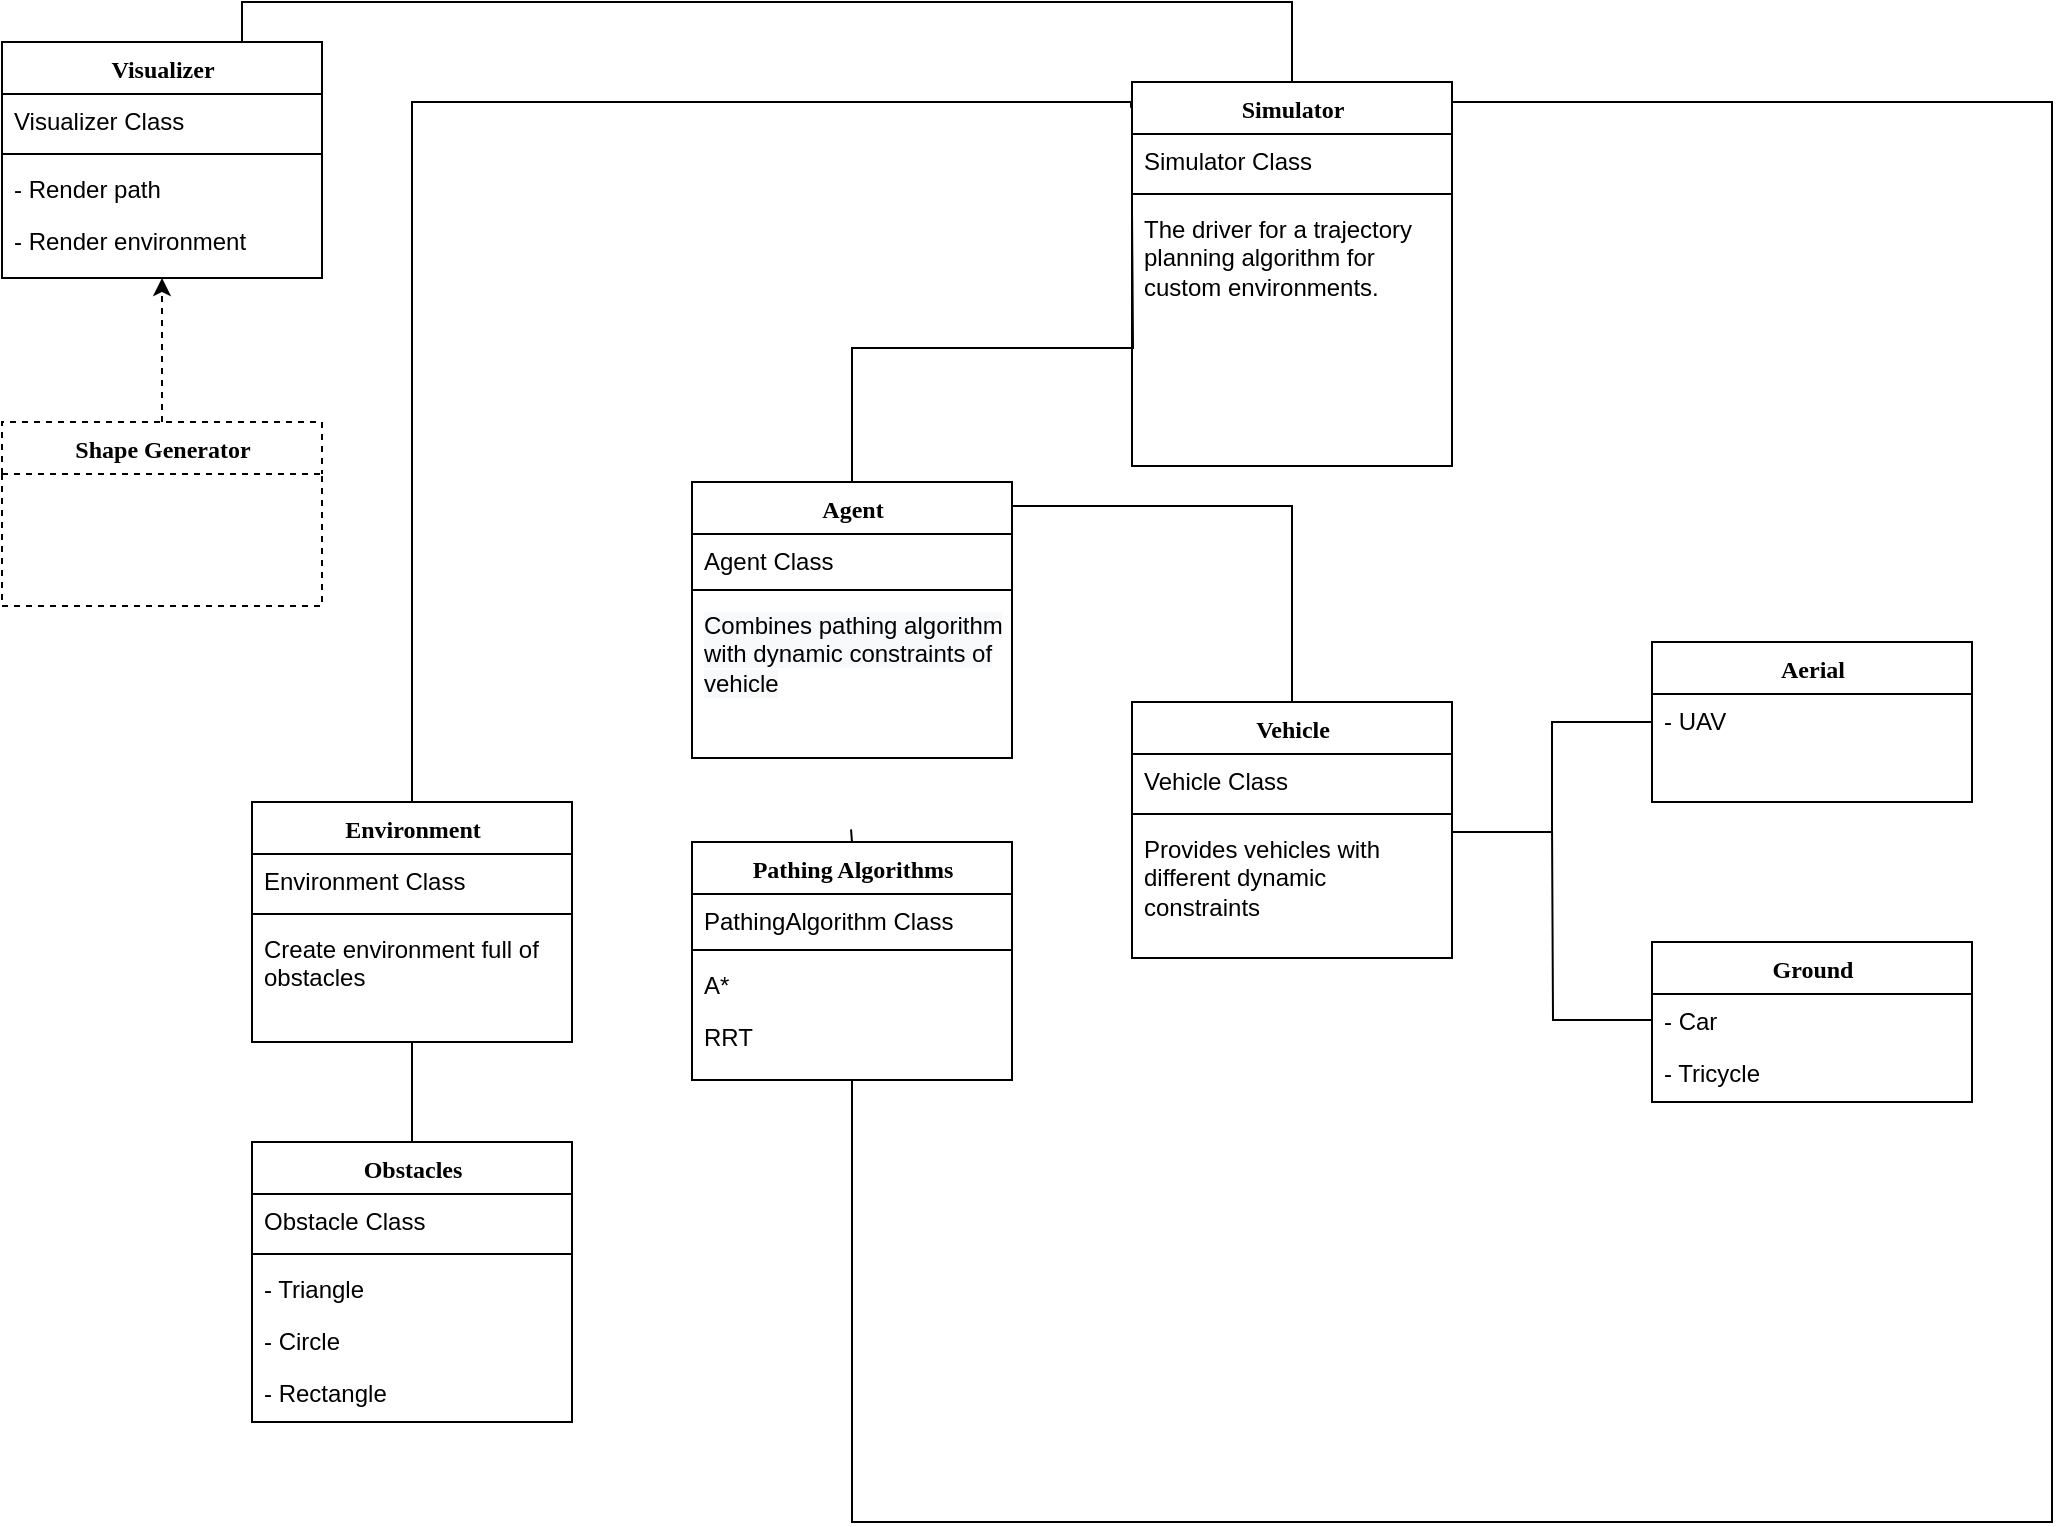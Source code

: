 <mxfile version="15.9.1" type="device"><diagram name="Page-1" id="6133507b-19e7-1e82-6fc7-422aa6c4b21f"><mxGraphModel dx="886" dy="725" grid="1" gridSize="10" guides="1" tooltips="1" connect="1" arrows="1" fold="1" page="1" pageScale="1" pageWidth="1100" pageHeight="850" background="none" math="0" shadow="0"><root><mxCell id="0"/><mxCell id="1" parent="0"/><mxCell id="235556782a83e6d0-1" value="Obstacles" style="swimlane;html=1;fontStyle=1;align=center;verticalAlign=top;childLayout=stackLayout;horizontal=1;startSize=26;horizontalStack=0;resizeParent=1;resizeLast=0;collapsible=1;marginBottom=0;swimlaneFillColor=#ffffff;rounded=0;shadow=0;comic=0;labelBackgroundColor=none;strokeWidth=1;fillColor=none;fontFamily=Verdana;fontSize=12" parent="1" vertex="1"><mxGeometry x="160" y="620" width="160" height="140" as="geometry"/></mxCell><mxCell id="_y9aEw2IuHcJXRtuLr8S-1" value="Obstacle Class" style="text;html=1;strokeColor=none;fillColor=none;align=left;verticalAlign=top;spacingLeft=4;spacingRight=4;whiteSpace=wrap;overflow=hidden;rotatable=0;points=[[0,0.5],[1,0.5]];portConstraint=eastwest;" vertex="1" parent="235556782a83e6d0-1"><mxGeometry y="26" width="160" height="26" as="geometry"/></mxCell><mxCell id="_y9aEw2IuHcJXRtuLr8S-2" value="" style="line;html=1;strokeWidth=1;fillColor=none;align=left;verticalAlign=middle;spacingTop=-1;spacingLeft=3;spacingRight=3;rotatable=0;labelPosition=right;points=[];portConstraint=eastwest;" vertex="1" parent="235556782a83e6d0-1"><mxGeometry y="52" width="160" height="8" as="geometry"/></mxCell><mxCell id="235556782a83e6d0-3" value="- Triangle" style="text;html=1;strokeColor=none;fillColor=none;align=left;verticalAlign=top;spacingLeft=4;spacingRight=4;whiteSpace=wrap;overflow=hidden;rotatable=0;points=[[0,0.5],[1,0.5]];portConstraint=eastwest;" parent="235556782a83e6d0-1" vertex="1"><mxGeometry y="60" width="160" height="26" as="geometry"/></mxCell><mxCell id="235556782a83e6d0-2" value="- Circle&lt;span style=&quot;white-space: pre&quot;&gt;&#9;&lt;/span&gt;" style="text;html=1;strokeColor=none;fillColor=none;align=left;verticalAlign=top;spacingLeft=4;spacingRight=4;whiteSpace=wrap;overflow=hidden;rotatable=0;points=[[0,0.5],[1,0.5]];portConstraint=eastwest;" parent="235556782a83e6d0-1" vertex="1"><mxGeometry y="86" width="160" height="26" as="geometry"/></mxCell><mxCell id="235556782a83e6d0-5" value="- Rectangle" style="text;html=1;strokeColor=none;fillColor=none;align=left;verticalAlign=top;spacingLeft=4;spacingRight=4;whiteSpace=wrap;overflow=hidden;rotatable=0;points=[[0,0.5],[1,0.5]];portConstraint=eastwest;" parent="235556782a83e6d0-1" vertex="1"><mxGeometry y="112" width="160" height="26" as="geometry"/></mxCell><mxCell id="cx5BTcVGwqUFH3K5gjPR-22" style="edgeStyle=orthogonalEdgeStyle;rounded=0;orthogonalLoop=1;jettySize=auto;html=1;exitX=0.75;exitY=0;exitDx=0;exitDy=0;entryX=0.5;entryY=0;entryDx=0;entryDy=0;endArrow=none;endFill=0;" parent="1" source="78961159f06e98e8-17" target="78961159f06e98e8-43" edge="1"><mxGeometry relative="1" as="geometry"><mxPoint x="680" y="20" as="targetPoint"/></mxGeometry></mxCell><mxCell id="78961159f06e98e8-17" value="Visualizer" style="swimlane;html=1;fontStyle=1;align=center;verticalAlign=top;childLayout=stackLayout;horizontal=1;startSize=26;horizontalStack=0;resizeParent=1;resizeLast=0;collapsible=1;marginBottom=0;swimlaneFillColor=#ffffff;rounded=0;shadow=0;comic=0;labelBackgroundColor=none;strokeWidth=1;fillColor=none;fontFamily=Verdana;fontSize=12" parent="1" vertex="1"><mxGeometry x="35" y="70" width="160" height="118" as="geometry"/></mxCell><mxCell id="_y9aEw2IuHcJXRtuLr8S-4" value="Visualizer Class&amp;nbsp;" style="text;html=1;strokeColor=none;fillColor=none;align=left;verticalAlign=top;spacingLeft=4;spacingRight=4;whiteSpace=wrap;overflow=hidden;rotatable=0;points=[[0,0.5],[1,0.5]];portConstraint=eastwest;" vertex="1" parent="78961159f06e98e8-17"><mxGeometry y="26" width="160" height="26" as="geometry"/></mxCell><mxCell id="_y9aEw2IuHcJXRtuLr8S-6" value="" style="line;html=1;strokeWidth=1;fillColor=none;align=left;verticalAlign=middle;spacingTop=-1;spacingLeft=3;spacingRight=3;rotatable=0;labelPosition=right;points=[];portConstraint=eastwest;" vertex="1" parent="78961159f06e98e8-17"><mxGeometry y="52" width="160" height="8" as="geometry"/></mxCell><mxCell id="_y9aEw2IuHcJXRtuLr8S-5" value="- Render path" style="text;html=1;strokeColor=none;fillColor=none;align=left;verticalAlign=top;spacingLeft=4;spacingRight=4;whiteSpace=wrap;overflow=hidden;rotatable=0;points=[[0,0.5],[1,0.5]];portConstraint=eastwest;" vertex="1" parent="78961159f06e98e8-17"><mxGeometry y="60" width="160" height="26" as="geometry"/></mxCell><mxCell id="_y9aEw2IuHcJXRtuLr8S-3" value="- Render environment" style="text;html=1;strokeColor=none;fillColor=none;align=left;verticalAlign=top;spacingLeft=4;spacingRight=4;whiteSpace=wrap;overflow=hidden;rotatable=0;points=[[0,0.5],[1,0.5]];portConstraint=eastwest;" vertex="1" parent="78961159f06e98e8-17"><mxGeometry y="86" width="160" height="26" as="geometry"/></mxCell><mxCell id="78961159f06e98e8-43" value="Simulator" style="swimlane;html=1;fontStyle=1;align=center;verticalAlign=top;childLayout=stackLayout;horizontal=1;startSize=26;horizontalStack=0;resizeParent=1;resizeLast=0;collapsible=1;marginBottom=0;swimlaneFillColor=#ffffff;rounded=0;shadow=0;comic=0;labelBackgroundColor=none;strokeWidth=1;fillColor=none;fontFamily=Verdana;fontSize=12" parent="1" vertex="1"><mxGeometry x="600" y="90.0" width="160" height="192" as="geometry"/></mxCell><mxCell id="78961159f06e98e8-44" value="Simulator Class" style="text;html=1;strokeColor=none;fillColor=none;align=left;verticalAlign=top;spacingLeft=4;spacingRight=4;whiteSpace=wrap;overflow=hidden;rotatable=0;points=[[0,0.5],[1,0.5]];portConstraint=eastwest;" parent="78961159f06e98e8-43" vertex="1"><mxGeometry y="26" width="160" height="26" as="geometry"/></mxCell><mxCell id="78961159f06e98e8-51" value="" style="line;html=1;strokeWidth=1;fillColor=none;align=left;verticalAlign=middle;spacingTop=-1;spacingLeft=3;spacingRight=3;rotatable=0;labelPosition=right;points=[];portConstraint=eastwest;" parent="78961159f06e98e8-43" vertex="1"><mxGeometry y="52" width="160" height="8" as="geometry"/></mxCell><mxCell id="78961159f06e98e8-52" value="&lt;span style=&quot;font-size: 12px ; font-style: normal ; font-weight: 400 ; letter-spacing: normal ; text-indent: 0px ; text-transform: none ; word-spacing: 0px ; display: inline ; float: none ; background-color: rgb(255 , 255 , 255)&quot;&gt;The driver for a trajectory planning algorithm for custom environments.&lt;/span&gt;" style="text;html=1;strokeColor=none;fillColor=none;align=left;verticalAlign=top;spacingLeft=4;spacingRight=4;whiteSpace=wrap;overflow=hidden;rotatable=0;points=[[0,0.5],[1,0.5]];portConstraint=eastwest;" parent="78961159f06e98e8-43" vertex="1"><mxGeometry y="60" width="160" height="80" as="geometry"/></mxCell><mxCell id="b94bc138ca980ef-2" value="&amp;nbsp;" style="text;html=1;strokeColor=none;fillColor=none;align=left;verticalAlign=top;spacingLeft=4;spacingRight=4;whiteSpace=wrap;overflow=hidden;rotatable=0;points=[[0,0.5],[1,0.5]];portConstraint=eastwest;" parent="78961159f06e98e8-43" vertex="1"><mxGeometry y="140" width="160" height="26" as="geometry"/></mxCell><mxCell id="b94bc138ca980ef-3" value="&amp;nbsp;" style="text;html=1;strokeColor=none;fillColor=none;align=left;verticalAlign=top;spacingLeft=4;spacingRight=4;whiteSpace=wrap;overflow=hidden;rotatable=0;points=[[0,0.5],[1,0.5]];portConstraint=eastwest;" parent="78961159f06e98e8-43" vertex="1"><mxGeometry y="166" width="160" height="26" as="geometry"/></mxCell><mxCell id="cx5BTcVGwqUFH3K5gjPR-23" style="edgeStyle=orthogonalEdgeStyle;rounded=0;orthogonalLoop=1;jettySize=auto;html=1;exitX=0.5;exitY=0;exitDx=0;exitDy=0;entryX=0.5;entryY=1;entryDx=0;entryDy=0;dashed=1;" parent="1" source="78961159f06e98e8-69" target="78961159f06e98e8-17" edge="1"><mxGeometry relative="1" as="geometry"/></mxCell><mxCell id="78961159f06e98e8-69" value="Shape Generator" style="swimlane;html=1;fontStyle=1;align=center;verticalAlign=top;childLayout=stackLayout;horizontal=1;startSize=26;horizontalStack=0;resizeParent=1;resizeLast=0;collapsible=1;marginBottom=0;swimlaneFillColor=#ffffff;rounded=0;shadow=0;comic=0;labelBackgroundColor=none;strokeWidth=1;fillColor=none;fontFamily=Verdana;fontSize=12;dashed=1;" parent="1" vertex="1"><mxGeometry x="35" y="260" width="160" height="92" as="geometry"/></mxCell><mxCell id="cx5BTcVGwqUFH3K5gjPR-37" style="edgeStyle=orthogonalEdgeStyle;rounded=0;orthogonalLoop=1;jettySize=auto;html=1;exitX=0.5;exitY=0;exitDx=0;exitDy=0;endArrow=none;endFill=0;entryX=0;entryY=0.5;entryDx=0;entryDy=0;" parent="1" source="78961159f06e98e8-82" edge="1"><mxGeometry relative="1" as="geometry"><mxPoint x="600" y="155" as="targetPoint"/></mxGeometry></mxCell><mxCell id="78961159f06e98e8-82" value="Agent" style="swimlane;html=1;fontStyle=1;align=center;verticalAlign=top;childLayout=stackLayout;horizontal=1;startSize=26;horizontalStack=0;resizeParent=1;resizeLast=0;collapsible=1;marginBottom=0;swimlaneFillColor=#ffffff;rounded=0;shadow=0;comic=0;labelBackgroundColor=none;strokeWidth=1;fillColor=none;fontFamily=Verdana;fontSize=12" parent="1" vertex="1"><mxGeometry x="380" y="290" width="160" height="138" as="geometry"/></mxCell><mxCell id="78961159f06e98e8-84" value="Agent Class&lt;br&gt;&lt;br&gt;" style="text;html=1;strokeColor=none;fillColor=none;align=left;verticalAlign=top;spacingLeft=4;spacingRight=4;whiteSpace=wrap;overflow=hidden;rotatable=0;points=[[0,0.5],[1,0.5]];portConstraint=eastwest;" parent="78961159f06e98e8-82" vertex="1"><mxGeometry y="26" width="160" height="24" as="geometry"/></mxCell><mxCell id="_y9aEw2IuHcJXRtuLr8S-7" value="" style="line;html=1;strokeWidth=1;fillColor=none;align=left;verticalAlign=middle;spacingTop=-1;spacingLeft=3;spacingRight=3;rotatable=0;labelPosition=right;points=[];portConstraint=eastwest;" vertex="1" parent="78961159f06e98e8-82"><mxGeometry y="50" width="160" height="8" as="geometry"/></mxCell><mxCell id="78961159f06e98e8-89" value="&lt;meta charset=&quot;utf-8&quot;&gt;&lt;span style=&quot;color: rgb(0, 0, 0); font-family: helvetica; font-size: 12px; font-style: normal; font-weight: 400; letter-spacing: normal; text-align: left; text-indent: 0px; text-transform: none; word-spacing: 0px; background-color: rgb(248, 249, 250); display: inline; float: none;&quot;&gt;Combines pathing algorithm with dynamic constraints of vehicle&lt;/span&gt;" style="text;html=1;strokeColor=none;fillColor=none;align=left;verticalAlign=top;spacingLeft=4;spacingRight=4;whiteSpace=wrap;overflow=hidden;rotatable=0;points=[[0,0.5],[1,0.5]];portConstraint=eastwest;" parent="78961159f06e98e8-82" vertex="1"><mxGeometry y="58" width="160" height="70" as="geometry"/></mxCell><mxCell id="78961159f06e98e8-95" value="Vehicle" style="swimlane;html=1;fontStyle=1;align=center;verticalAlign=top;childLayout=stackLayout;horizontal=1;startSize=26;horizontalStack=0;resizeParent=1;resizeLast=0;collapsible=1;marginBottom=0;swimlaneFillColor=#ffffff;rounded=0;shadow=0;comic=0;labelBackgroundColor=none;strokeWidth=1;fillColor=none;fontFamily=Verdana;fontSize=12" parent="1" vertex="1"><mxGeometry x="600" y="400" width="160" height="128" as="geometry"/></mxCell><mxCell id="78961159f06e98e8-96" value="Vehicle Class" style="text;html=1;strokeColor=none;fillColor=none;align=left;verticalAlign=top;spacingLeft=4;spacingRight=4;whiteSpace=wrap;overflow=hidden;rotatable=0;points=[[0,0.5],[1,0.5]];portConstraint=eastwest;" parent="78961159f06e98e8-95" vertex="1"><mxGeometry y="26" width="160" height="26" as="geometry"/></mxCell><mxCell id="_y9aEw2IuHcJXRtuLr8S-8" value="" style="line;html=1;strokeWidth=1;fillColor=none;align=left;verticalAlign=middle;spacingTop=-1;spacingLeft=3;spacingRight=3;rotatable=0;labelPosition=right;points=[];portConstraint=eastwest;" vertex="1" parent="78961159f06e98e8-95"><mxGeometry y="52" width="160" height="8" as="geometry"/></mxCell><mxCell id="78961159f06e98e8-102" value="Provides vehicles with different dynamic constraints&amp;nbsp;" style="text;html=1;strokeColor=none;fillColor=none;align=left;verticalAlign=top;spacingLeft=4;spacingRight=4;whiteSpace=wrap;overflow=hidden;rotatable=0;points=[[0,0.5],[1,0.5]];portConstraint=eastwest;" parent="78961159f06e98e8-95" vertex="1"><mxGeometry y="60" width="160" height="68" as="geometry"/></mxCell><mxCell id="cx5BTcVGwqUFH3K5gjPR-31" style="edgeStyle=orthogonalEdgeStyle;rounded=0;orthogonalLoop=1;jettySize=auto;html=1;exitX=0.5;exitY=1;exitDx=0;exitDy=0;anchorPointDirection=1;endArrow=none;endFill=0;" parent="1" source="78961159f06e98e8-108" edge="1"><mxGeometry relative="1" as="geometry"><mxPoint x="760" y="100" as="targetPoint"/><Array as="points"><mxPoint x="460" y="810"/><mxPoint x="1060" y="810"/><mxPoint x="1060" y="100"/></Array></mxGeometry></mxCell><mxCell id="cx5BTcVGwqUFH3K5gjPR-32" style="edgeStyle=orthogonalEdgeStyle;rounded=0;orthogonalLoop=1;jettySize=auto;html=1;exitX=0.5;exitY=0;exitDx=0;exitDy=0;entryX=0.497;entryY=1.143;entryDx=0;entryDy=0;entryPerimeter=0;endArrow=none;endFill=0;" parent="1" source="78961159f06e98e8-108" edge="1"><mxGeometry relative="1" as="geometry"><mxPoint x="459.52" y="463.718" as="targetPoint"/></mxGeometry></mxCell><mxCell id="78961159f06e98e8-108" value="Pathing Algorithms" style="swimlane;html=1;fontStyle=1;align=center;verticalAlign=top;childLayout=stackLayout;horizontal=1;startSize=26;horizontalStack=0;resizeParent=1;resizeLast=0;collapsible=1;marginBottom=0;swimlaneFillColor=#ffffff;rounded=0;shadow=0;comic=0;labelBackgroundColor=none;strokeWidth=1;fillColor=none;fontFamily=Verdana;fontSize=12" parent="1" vertex="1"><mxGeometry x="380" y="470" width="160" height="119" as="geometry"/></mxCell><mxCell id="78961159f06e98e8-117" value="PathingAlgorithm Class" style="text;html=1;strokeColor=none;fillColor=none;align=left;verticalAlign=top;spacingLeft=4;spacingRight=4;whiteSpace=wrap;overflow=hidden;rotatable=0;points=[[0,0.5],[1,0.5]];portConstraint=eastwest;" parent="78961159f06e98e8-108" vertex="1"><mxGeometry y="26" width="160" height="24" as="geometry"/></mxCell><mxCell id="78961159f06e98e8-116" value="" style="line;html=1;strokeWidth=1;fillColor=none;align=left;verticalAlign=middle;spacingTop=-1;spacingLeft=3;spacingRight=3;rotatable=0;labelPosition=right;points=[];portConstraint=eastwest;" parent="78961159f06e98e8-108" vertex="1"><mxGeometry y="50" width="160" height="8" as="geometry"/></mxCell><mxCell id="78961159f06e98e8-109" value="A*" style="text;html=1;strokeColor=none;fillColor=none;align=left;verticalAlign=top;spacingLeft=4;spacingRight=4;whiteSpace=wrap;overflow=hidden;rotatable=0;points=[[0,0.5],[1,0.5]];portConstraint=eastwest;" parent="78961159f06e98e8-108" vertex="1"><mxGeometry y="58" width="160" height="26" as="geometry"/></mxCell><mxCell id="78961159f06e98e8-110" value="RRT&amp;nbsp;" style="text;html=1;strokeColor=none;fillColor=none;align=left;verticalAlign=top;spacingLeft=4;spacingRight=4;whiteSpace=wrap;overflow=hidden;rotatable=0;points=[[0,0.5],[1,0.5]];portConstraint=eastwest;" parent="78961159f06e98e8-108" vertex="1"><mxGeometry y="84" width="160" height="26" as="geometry"/></mxCell><mxCell id="cx5BTcVGwqUFH3K5gjPR-20" style="edgeStyle=orthogonalEdgeStyle;rounded=0;orthogonalLoop=1;jettySize=auto;html=1;exitX=0.5;exitY=1;exitDx=0;exitDy=0;entryX=0.5;entryY=0;entryDx=0;entryDy=0;endArrow=none;endFill=0;" parent="1" source="cx5BTcVGwqUFH3K5gjPR-3" target="235556782a83e6d0-1" edge="1"><mxGeometry relative="1" as="geometry"/></mxCell><mxCell id="cx5BTcVGwqUFH3K5gjPR-28" style="edgeStyle=orthogonalEdgeStyle;rounded=0;orthogonalLoop=1;jettySize=auto;html=1;exitX=0.5;exitY=0;exitDx=0;exitDy=0;entryX=-0.003;entryY=0.067;entryDx=0;entryDy=0;entryPerimeter=0;endArrow=none;endFill=0;" parent="1" source="cx5BTcVGwqUFH3K5gjPR-3" target="78961159f06e98e8-43" edge="1"><mxGeometry relative="1" as="geometry"><mxPoint x="590" y="130" as="targetPoint"/><Array as="points"><mxPoint x="240" y="100"/><mxPoint x="600" y="100"/></Array></mxGeometry></mxCell><mxCell id="cx5BTcVGwqUFH3K5gjPR-3" value="Environment" style="swimlane;html=1;fontStyle=1;align=center;verticalAlign=top;childLayout=stackLayout;horizontal=1;startSize=26;horizontalStack=0;resizeParent=1;resizeLast=0;collapsible=1;marginBottom=0;swimlaneFillColor=#ffffff;rounded=0;shadow=0;comic=0;labelBackgroundColor=none;strokeWidth=1;fillColor=none;fontFamily=Verdana;fontSize=12" parent="1" vertex="1"><mxGeometry x="160" y="450" width="160" height="120" as="geometry"/></mxCell><mxCell id="cx5BTcVGwqUFH3K5gjPR-4" value="Environment Class" style="text;html=1;strokeColor=none;fillColor=none;align=left;verticalAlign=top;spacingLeft=4;spacingRight=4;whiteSpace=wrap;overflow=hidden;rotatable=0;points=[[0,0.5],[1,0.5]];portConstraint=eastwest;" parent="cx5BTcVGwqUFH3K5gjPR-3" vertex="1"><mxGeometry y="26" width="160" height="26" as="geometry"/></mxCell><mxCell id="cx5BTcVGwqUFH3K5gjPR-6" value="" style="line;html=1;strokeWidth=1;fillColor=none;align=left;verticalAlign=middle;spacingTop=-1;spacingLeft=3;spacingRight=3;rotatable=0;labelPosition=right;points=[];portConstraint=eastwest;" parent="cx5BTcVGwqUFH3K5gjPR-3" vertex="1"><mxGeometry y="52" width="160" height="8" as="geometry"/></mxCell><mxCell id="cx5BTcVGwqUFH3K5gjPR-7" value="Create environment full of obstacles&amp;nbsp;" style="text;html=1;strokeColor=none;fillColor=none;align=left;verticalAlign=top;spacingLeft=4;spacingRight=4;whiteSpace=wrap;overflow=hidden;rotatable=0;points=[[0,0.5],[1,0.5]];portConstraint=eastwest;" parent="cx5BTcVGwqUFH3K5gjPR-3" vertex="1"><mxGeometry y="60" width="160" height="50" as="geometry"/></mxCell><mxCell id="cx5BTcVGwqUFH3K5gjPR-8" value="Ground" style="swimlane;html=1;fontStyle=1;align=center;verticalAlign=top;childLayout=stackLayout;horizontal=1;startSize=26;horizontalStack=0;resizeParent=1;resizeLast=0;collapsible=1;marginBottom=0;swimlaneFillColor=#ffffff;rounded=0;shadow=0;comic=0;labelBackgroundColor=none;strokeWidth=1;fillColor=none;fontFamily=Verdana;fontSize=12" parent="1" vertex="1"><mxGeometry x="860" y="520" width="160" height="80" as="geometry"/></mxCell><mxCell id="cx5BTcVGwqUFH3K5gjPR-9" value="- Car" style="text;html=1;strokeColor=none;fillColor=none;align=left;verticalAlign=top;spacingLeft=4;spacingRight=4;whiteSpace=wrap;overflow=hidden;rotatable=0;points=[[0,0.5],[1,0.5]];portConstraint=eastwest;" parent="cx5BTcVGwqUFH3K5gjPR-8" vertex="1"><mxGeometry y="26" width="160" height="26" as="geometry"/></mxCell><mxCell id="cx5BTcVGwqUFH3K5gjPR-10" value="- Tricycle" style="text;html=1;strokeColor=none;fillColor=none;align=left;verticalAlign=top;spacingLeft=4;spacingRight=4;whiteSpace=wrap;overflow=hidden;rotatable=0;points=[[0,0.5],[1,0.5]];portConstraint=eastwest;" parent="cx5BTcVGwqUFH3K5gjPR-8" vertex="1"><mxGeometry y="52" width="160" height="26" as="geometry"/></mxCell><mxCell id="cx5BTcVGwqUFH3K5gjPR-13" value="Aerial" style="swimlane;html=1;fontStyle=1;align=center;verticalAlign=top;childLayout=stackLayout;horizontal=1;startSize=26;horizontalStack=0;resizeParent=1;resizeLast=0;collapsible=1;marginBottom=0;swimlaneFillColor=#ffffff;rounded=0;shadow=0;comic=0;labelBackgroundColor=none;strokeWidth=1;fillColor=none;fontFamily=Verdana;fontSize=12" parent="1" vertex="1"><mxGeometry x="860" y="370" width="160" height="80" as="geometry"/></mxCell><mxCell id="cx5BTcVGwqUFH3K5gjPR-14" value="- UAV" style="text;html=1;strokeColor=none;fillColor=none;align=left;verticalAlign=top;spacingLeft=4;spacingRight=4;whiteSpace=wrap;overflow=hidden;rotatable=0;points=[[0,0.5],[1,0.5]];portConstraint=eastwest;" parent="cx5BTcVGwqUFH3K5gjPR-13" vertex="1"><mxGeometry y="26" width="160" height="26" as="geometry"/></mxCell><mxCell id="cx5BTcVGwqUFH3K5gjPR-15" value="&amp;nbsp;" style="text;html=1;strokeColor=none;fillColor=none;align=left;verticalAlign=top;spacingLeft=4;spacingRight=4;whiteSpace=wrap;overflow=hidden;rotatable=0;points=[[0,0.5],[1,0.5]];portConstraint=eastwest;" parent="cx5BTcVGwqUFH3K5gjPR-13" vertex="1"><mxGeometry y="52" width="160" height="26" as="geometry"/></mxCell><mxCell id="cx5BTcVGwqUFH3K5gjPR-33" style="edgeStyle=orthogonalEdgeStyle;rounded=0;orthogonalLoop=1;jettySize=auto;html=1;endArrow=none;endFill=0;exitX=0.5;exitY=0;exitDx=0;exitDy=0;" parent="1" source="78961159f06e98e8-95" edge="1"><mxGeometry relative="1" as="geometry"><mxPoint x="680" y="302" as="sourcePoint"/><mxPoint x="540" y="302" as="targetPoint"/><Array as="points"><mxPoint x="680" y="302"/></Array></mxGeometry></mxCell><mxCell id="cx5BTcVGwqUFH3K5gjPR-35" style="edgeStyle=orthogonalEdgeStyle;rounded=0;orthogonalLoop=1;jettySize=auto;html=1;exitX=0;exitY=0.5;exitDx=0;exitDy=0;entryX=1;entryY=0.5;entryDx=0;entryDy=0;endArrow=none;endFill=0;" parent="1" source="cx5BTcVGwqUFH3K5gjPR-15" target="78961159f06e98e8-102" edge="1"><mxGeometry relative="1" as="geometry"><Array as="points"><mxPoint x="860" y="410"/><mxPoint x="810" y="410"/><mxPoint x="810" y="465"/></Array></mxGeometry></mxCell><mxCell id="cx5BTcVGwqUFH3K5gjPR-36" style="edgeStyle=orthogonalEdgeStyle;rounded=0;orthogonalLoop=1;jettySize=auto;html=1;exitX=0;exitY=0.5;exitDx=0;exitDy=0;endArrow=none;endFill=0;" parent="1" source="cx5BTcVGwqUFH3K5gjPR-9" edge="1"><mxGeometry relative="1" as="geometry"><mxPoint x="810" y="460" as="targetPoint"/></mxGeometry></mxCell></root></mxGraphModel></diagram></mxfile>